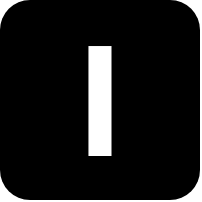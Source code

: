 <mxfile version="12.4.2" type="device" pages="1"><diagram id="jtESEN42dtcCdEFQVKC3" name="Page-1"><mxGraphModel dx="946" dy="610" grid="1" gridSize="10" guides="1" tooltips="1" connect="1" arrows="1" fold="1" page="1" pageScale="1" pageWidth="850" pageHeight="1100" math="0" shadow="0"><root><mxCell id="0"/><mxCell id="1" parent="0"/><mxCell id="HKqeHzfPhhBDqi8cwZ0m-2" value="I" style="whiteSpace=wrap;html=1;aspect=fixed;rounded=1;strokeWidth=8;fontFamily=Helvetica;fontSize=80;fontStyle=1;fillColor=#000000;strokeColor=none;fontColor=#FFFFFF;" parent="1" vertex="1"><mxGeometry x="10" y="10" width="100" height="100" as="geometry"/></mxCell></root></mxGraphModel></diagram></mxfile>